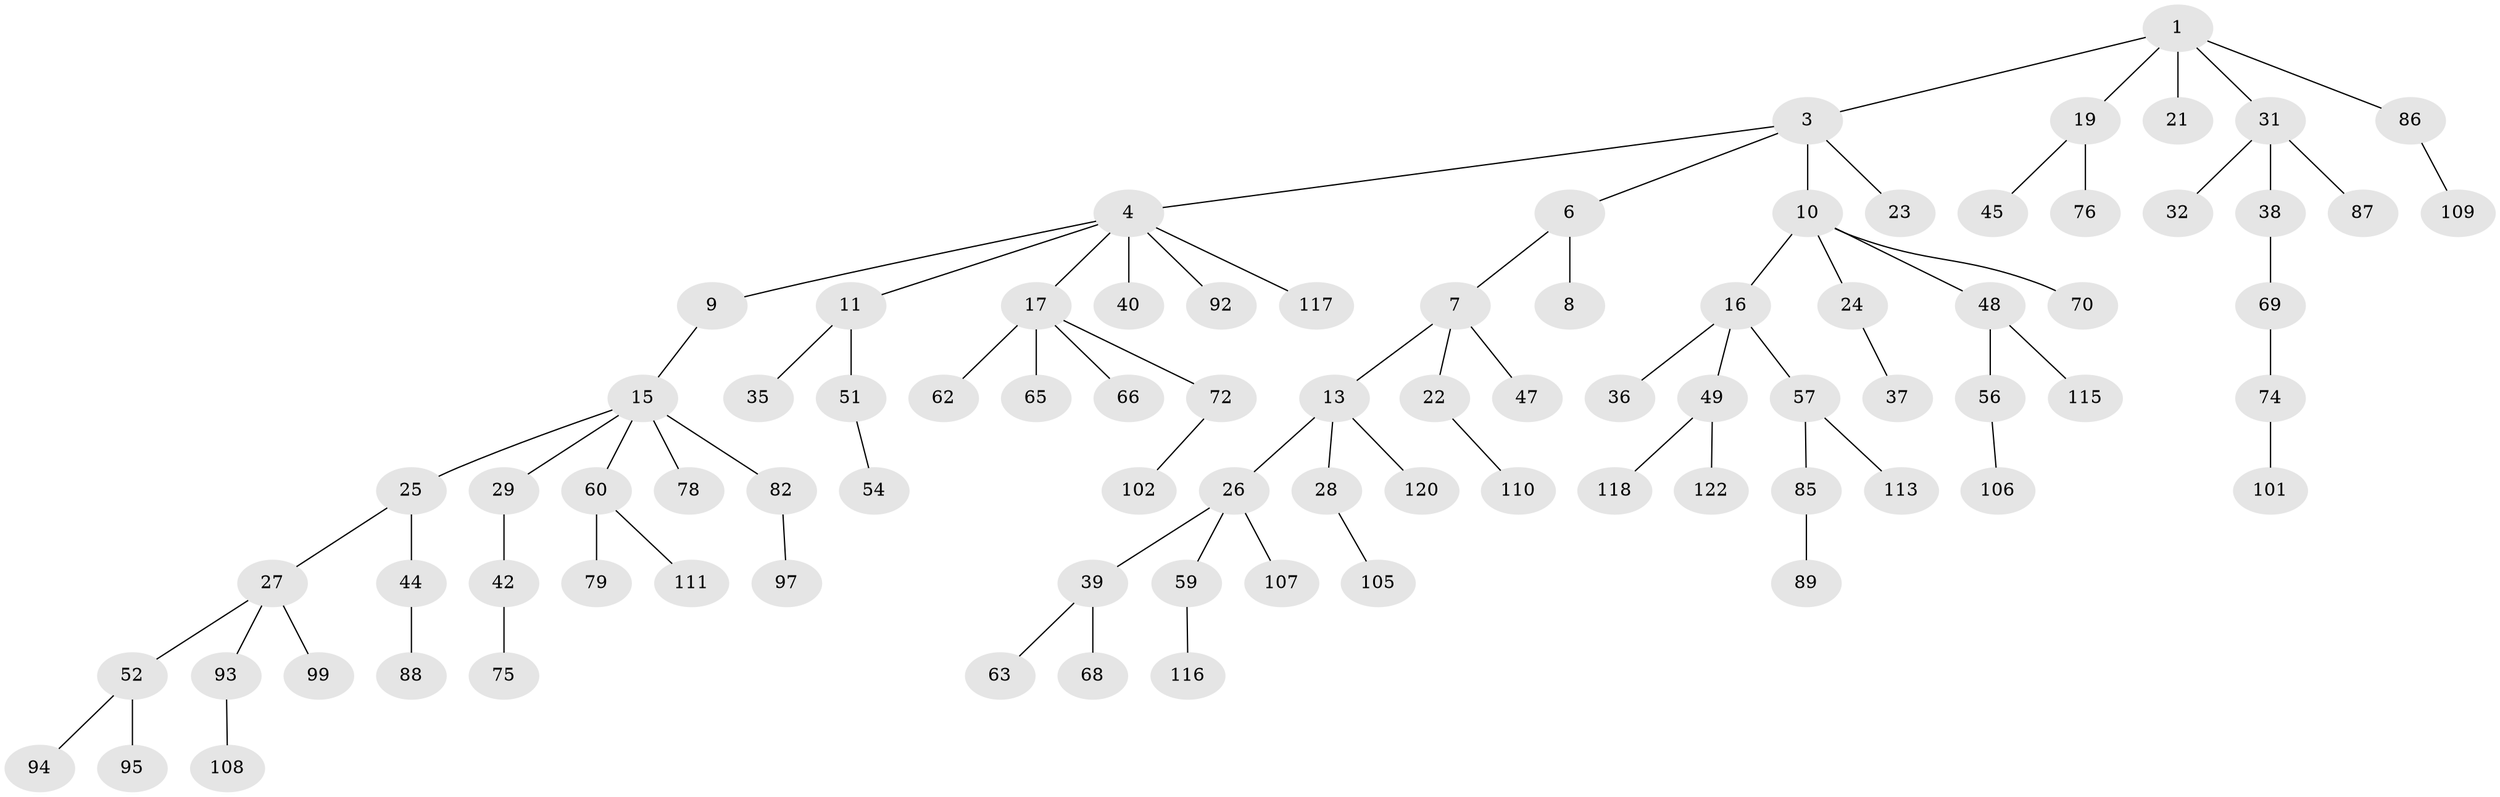 // original degree distribution, {3: 0.1721311475409836, 4: 0.07377049180327869, 7: 0.00819672131147541, 2: 0.27049180327868855, 5: 0.02459016393442623, 1: 0.45081967213114754}
// Generated by graph-tools (version 1.1) at 2025/11/02/27/25 16:11:25]
// undirected, 85 vertices, 84 edges
graph export_dot {
graph [start="1"]
  node [color=gray90,style=filled];
  1 [super="+2"];
  3 [super="+5"];
  4 [super="+43"];
  6;
  7 [super="+12"];
  8 [super="+71"];
  9 [super="+81"];
  10 [super="+14"];
  11;
  13;
  15 [super="+20"];
  16;
  17 [super="+18"];
  19 [super="+41"];
  21 [super="+34"];
  22 [super="+33"];
  23 [super="+98"];
  24;
  25 [super="+103"];
  26;
  27 [super="+30"];
  28 [super="+61"];
  29 [super="+46"];
  31 [super="+119"];
  32;
  35;
  36;
  37;
  38 [super="+67"];
  39 [super="+50"];
  40;
  42;
  44 [super="+53"];
  45;
  47 [super="+58"];
  48 [super="+55"];
  49 [super="+83"];
  51;
  52 [super="+77"];
  54;
  56 [super="+96"];
  57 [super="+64"];
  59 [super="+73"];
  60 [super="+90"];
  62;
  63;
  65 [super="+100"];
  66;
  68;
  69 [super="+104"];
  70;
  72;
  74 [super="+80"];
  75;
  76;
  78;
  79 [super="+84"];
  82;
  85;
  86 [super="+91"];
  87;
  88;
  89;
  92;
  93;
  94;
  95;
  97;
  99;
  101 [super="+121"];
  102;
  105;
  106;
  107 [super="+112"];
  108;
  109;
  110;
  111;
  113 [super="+114"];
  115;
  116;
  117;
  118;
  120;
  122;
  1 -- 19;
  1 -- 31;
  1 -- 3;
  1 -- 21;
  1 -- 86;
  3 -- 4;
  3 -- 10;
  3 -- 6;
  3 -- 23;
  4 -- 9;
  4 -- 11;
  4 -- 17;
  4 -- 40;
  4 -- 92;
  4 -- 117;
  6 -- 7;
  6 -- 8;
  7 -- 13;
  7 -- 22;
  7 -- 47;
  9 -- 15;
  10 -- 24;
  10 -- 48;
  10 -- 70;
  10 -- 16;
  11 -- 35;
  11 -- 51;
  13 -- 26;
  13 -- 28;
  13 -- 120;
  15 -- 78;
  15 -- 82;
  15 -- 25;
  15 -- 60;
  15 -- 29;
  16 -- 36;
  16 -- 49;
  16 -- 57;
  17 -- 72;
  17 -- 65;
  17 -- 66;
  17 -- 62;
  19 -- 76;
  19 -- 45;
  22 -- 110;
  24 -- 37;
  25 -- 27;
  25 -- 44;
  26 -- 39;
  26 -- 59;
  26 -- 107;
  27 -- 93;
  27 -- 99;
  27 -- 52;
  28 -- 105;
  29 -- 42;
  31 -- 32;
  31 -- 38;
  31 -- 87;
  38 -- 69;
  39 -- 68;
  39 -- 63;
  42 -- 75;
  44 -- 88;
  48 -- 56;
  48 -- 115;
  49 -- 118;
  49 -- 122;
  51 -- 54;
  52 -- 95;
  52 -- 94;
  56 -- 106;
  57 -- 85;
  57 -- 113;
  59 -- 116;
  60 -- 79;
  60 -- 111;
  69 -- 74;
  72 -- 102;
  74 -- 101;
  82 -- 97;
  85 -- 89;
  86 -- 109;
  93 -- 108;
}
